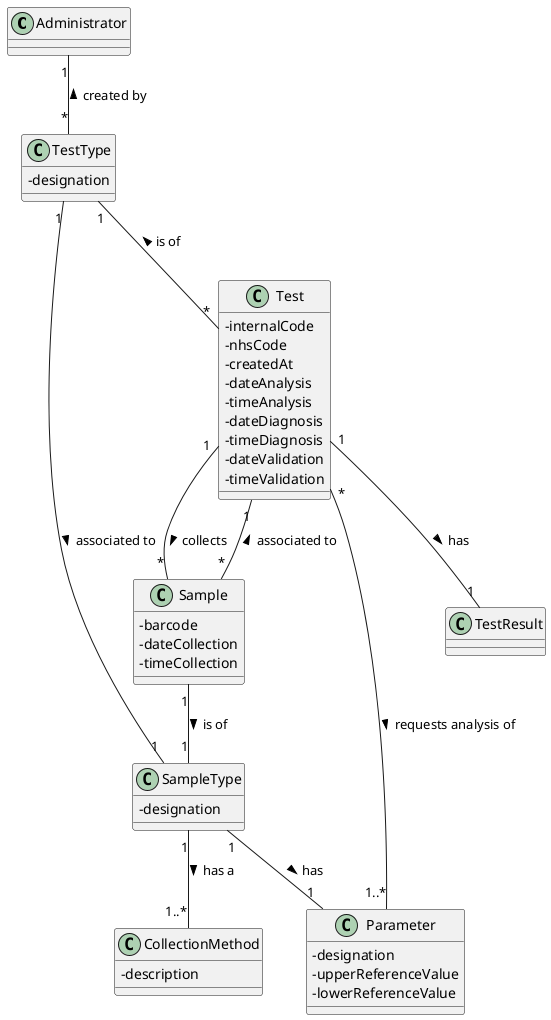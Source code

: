 @startuml
skinparam classAttributeIconSize 0

class Administrator
class CollectionMethod {
-description
}

class Test {
-internalCode
-nhsCode
-createdAt
-dateAnalysis
-timeAnalysis
-dateDiagnosis
-timeDiagnosis
-dateValidation
-timeValidation
}
class TestResult
class TestType {
-designation
}
class Sample {
-barcode
-dateCollection
-timeCollection
}
class SampleType {
-designation
}
class Parameter {
-designation
-upperReferenceValue
-lowerReferenceValue
}

Sample "*"--"1" Test : associated to >
SampleType "1"-up-"1" Sample  : is of <
Test "*"-down-"1..*" Parameter : requests analysis of >
Test "*"-up-"1" TestType : is of >
Test "1"-down-"*" Sample : collects >
TestType "*"-up-"1" Administrator : created by >
SampleType "1"--"1..*" CollectionMethod : has a >
SampleType "1"-up-"1" TestType  : associated to <
SampleType "1"-down-"1" Parameter : has >
Test "1"-down-"1" TestResult : has >
@enduml